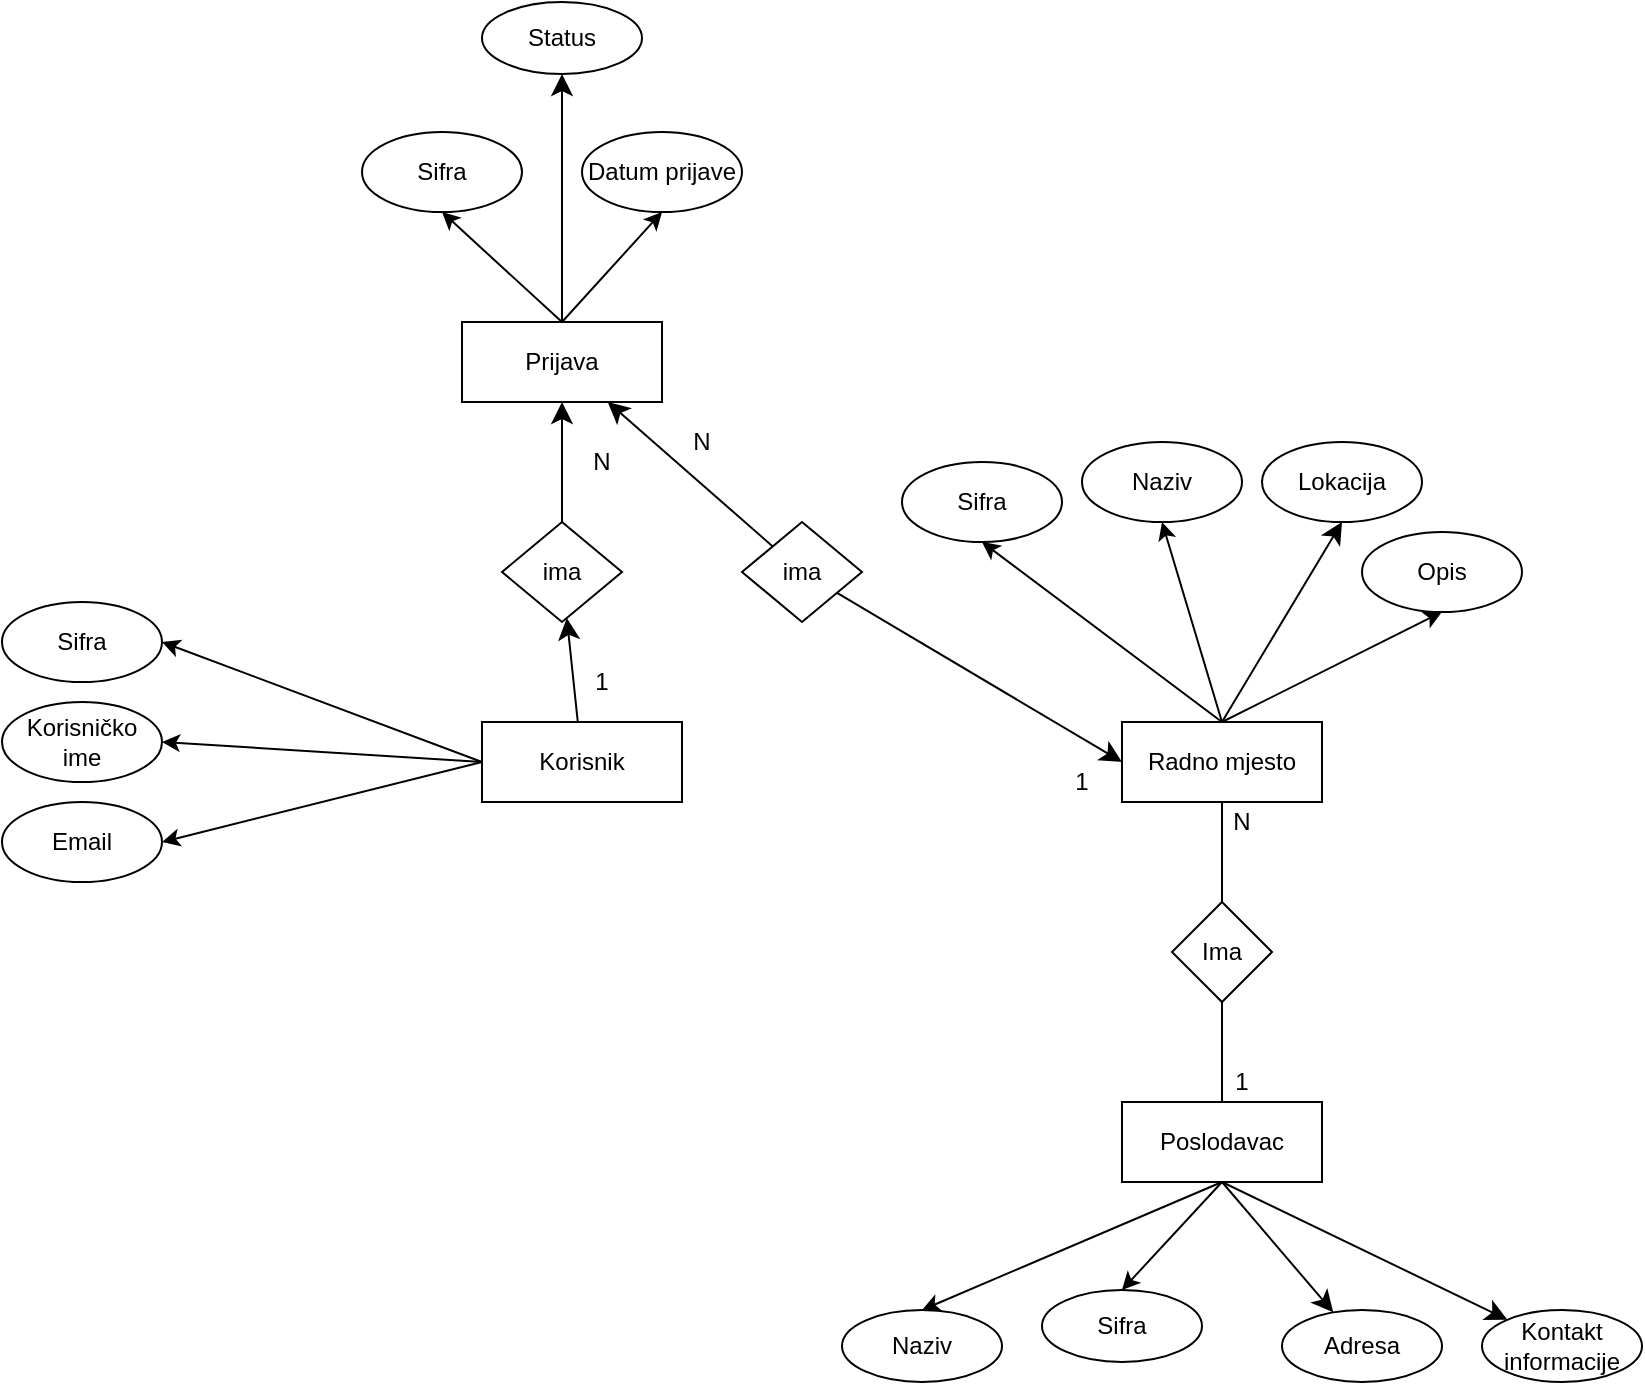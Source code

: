 <mxfile version="24.6.4" type="device">
  <diagram name="Page-1" id="9csiGRajn9hbeka8NCRL">
    <mxGraphModel dx="1456" dy="2024" grid="1" gridSize="10" guides="1" tooltips="1" connect="1" arrows="1" fold="1" page="1" pageScale="1" pageWidth="827" pageHeight="1169" math="0" shadow="0">
      <root>
        <mxCell id="0" />
        <mxCell id="1" parent="0" />
        <mxCell id="At3crt5vRcggLfKBgVWZ-295" style="edgeStyle=none;rounded=0;orthogonalLoop=1;jettySize=auto;html=1;exitX=0;exitY=0.25;exitDx=0;exitDy=0;entryX=1;entryY=0.5;entryDx=0;entryDy=0;" parent="1" target="At3crt5vRcggLfKBgVWZ-299" edge="1">
          <mxGeometry relative="1" as="geometry">
            <mxPoint x="150" y="320" as="sourcePoint" />
            <mxPoint x="-10" y="240" as="targetPoint" />
          </mxGeometry>
        </mxCell>
        <mxCell id="At3crt5vRcggLfKBgVWZ-296" style="edgeStyle=none;rounded=0;orthogonalLoop=1;jettySize=auto;html=1;exitX=0;exitY=0.25;exitDx=0;exitDy=0;entryX=1;entryY=0.5;entryDx=0;entryDy=0;" parent="1" target="At3crt5vRcggLfKBgVWZ-300" edge="1">
          <mxGeometry relative="1" as="geometry">
            <mxPoint x="150" y="320" as="sourcePoint" />
            <mxPoint x="-10" y="290" as="targetPoint" />
          </mxGeometry>
        </mxCell>
        <mxCell id="At3crt5vRcggLfKBgVWZ-297" style="edgeStyle=none;rounded=0;orthogonalLoop=1;jettySize=auto;html=1;exitX=0;exitY=0.25;exitDx=0;exitDy=0;entryX=1;entryY=0.5;entryDx=0;entryDy=0;" parent="1" target="At3crt5vRcggLfKBgVWZ-301" edge="1">
          <mxGeometry relative="1" as="geometry">
            <mxPoint x="150" y="320" as="sourcePoint" />
            <mxPoint x="-10" y="340" as="targetPoint" />
          </mxGeometry>
        </mxCell>
        <mxCell id="bd4QD1NhrBbxVst7JC30-13" style="edgeStyle=none;curved=1;rounded=0;orthogonalLoop=1;jettySize=auto;html=1;fontSize=12;startSize=8;endSize=8;" edge="1" parent="1" source="At3crt5vRcggLfKBgVWZ-298" target="bd4QD1NhrBbxVst7JC30-11">
          <mxGeometry relative="1" as="geometry" />
        </mxCell>
        <mxCell id="At3crt5vRcggLfKBgVWZ-298" value="Korisnik" style="rounded=0;whiteSpace=wrap;html=1;" parent="1" vertex="1">
          <mxGeometry x="150" y="300" width="100" height="40" as="geometry" />
        </mxCell>
        <mxCell id="At3crt5vRcggLfKBgVWZ-299" value="Sifra" style="ellipse;whiteSpace=wrap;html=1;" parent="1" vertex="1">
          <mxGeometry x="-90" y="240" width="80" height="40" as="geometry" />
        </mxCell>
        <mxCell id="At3crt5vRcggLfKBgVWZ-300" value="Korisničko ime" style="ellipse;whiteSpace=wrap;html=1;" parent="1" vertex="1">
          <mxGeometry x="-90" y="290" width="80" height="40" as="geometry" />
        </mxCell>
        <mxCell id="At3crt5vRcggLfKBgVWZ-301" value="Email" style="ellipse;whiteSpace=wrap;html=1;" parent="1" vertex="1">
          <mxGeometry x="-90" y="340" width="80" height="40" as="geometry" />
        </mxCell>
        <mxCell id="bd4QD1NhrBbxVst7JC30-17" style="edgeStyle=none;curved=1;rounded=0;orthogonalLoop=1;jettySize=auto;html=1;fontSize=12;startSize=8;endSize=8;" edge="1" parent="1" source="At3crt5vRcggLfKBgVWZ-302" target="At3crt5vRcggLfKBgVWZ-356">
          <mxGeometry relative="1" as="geometry" />
        </mxCell>
        <mxCell id="bd4QD1NhrBbxVst7JC30-19" style="edgeStyle=none;curved=1;rounded=0;orthogonalLoop=1;jettySize=auto;html=1;entryX=0;entryY=0.5;entryDx=0;entryDy=0;fontSize=12;startSize=8;endSize=8;" edge="1" parent="1" source="At3crt5vRcggLfKBgVWZ-302" target="At3crt5vRcggLfKBgVWZ-310">
          <mxGeometry relative="1" as="geometry" />
        </mxCell>
        <mxCell id="At3crt5vRcggLfKBgVWZ-302" value="ima" style="rhombus;whiteSpace=wrap;html=1;" parent="1" vertex="1">
          <mxGeometry x="280" y="200" width="60" height="50" as="geometry" />
        </mxCell>
        <mxCell id="At3crt5vRcggLfKBgVWZ-306" style="edgeStyle=none;rounded=0;orthogonalLoop=1;jettySize=auto;html=1;exitX=0.5;exitY=0;exitDx=0;exitDy=0;entryX=0.5;entryY=1;entryDx=0;entryDy=0;" parent="1" source="At3crt5vRcggLfKBgVWZ-310" target="At3crt5vRcggLfKBgVWZ-323" edge="1">
          <mxGeometry relative="1" as="geometry" />
        </mxCell>
        <mxCell id="At3crt5vRcggLfKBgVWZ-307" style="edgeStyle=none;rounded=0;orthogonalLoop=1;jettySize=auto;html=1;exitX=0.5;exitY=0;exitDx=0;exitDy=0;entryX=0.5;entryY=1;entryDx=0;entryDy=0;" parent="1" source="At3crt5vRcggLfKBgVWZ-310" target="At3crt5vRcggLfKBgVWZ-324" edge="1">
          <mxGeometry relative="1" as="geometry" />
        </mxCell>
        <mxCell id="At3crt5vRcggLfKBgVWZ-308" style="edgeStyle=none;rounded=0;orthogonalLoop=1;jettySize=auto;html=1;exitX=0.5;exitY=0;exitDx=0;exitDy=0;entryX=0.5;entryY=1;entryDx=0;entryDy=0;" parent="1" source="At3crt5vRcggLfKBgVWZ-310" target="At3crt5vRcggLfKBgVWZ-325" edge="1">
          <mxGeometry relative="1" as="geometry" />
        </mxCell>
        <mxCell id="bd4QD1NhrBbxVst7JC30-2" style="edgeStyle=none;curved=1;rounded=0;orthogonalLoop=1;jettySize=auto;html=1;exitX=0.5;exitY=0;exitDx=0;exitDy=0;entryX=0.5;entryY=1;entryDx=0;entryDy=0;fontSize=12;startSize=8;endSize=8;" edge="1" parent="1" source="At3crt5vRcggLfKBgVWZ-310" target="bd4QD1NhrBbxVst7JC30-1">
          <mxGeometry relative="1" as="geometry" />
        </mxCell>
        <mxCell id="At3crt5vRcggLfKBgVWZ-310" value="Radno mjesto" style="rounded=0;whiteSpace=wrap;html=1;" parent="1" vertex="1">
          <mxGeometry x="470" y="300" width="100" height="40" as="geometry" />
        </mxCell>
        <mxCell id="At3crt5vRcggLfKBgVWZ-312" style="edgeStyle=none;rounded=0;orthogonalLoop=1;jettySize=auto;html=1;exitX=0.5;exitY=1;exitDx=0;exitDy=0;entryX=0.5;entryY=0;entryDx=0;entryDy=0;" parent="1" source="At3crt5vRcggLfKBgVWZ-314" target="At3crt5vRcggLfKBgVWZ-321" edge="1">
          <mxGeometry relative="1" as="geometry" />
        </mxCell>
        <mxCell id="At3crt5vRcggLfKBgVWZ-313" style="edgeStyle=none;rounded=0;orthogonalLoop=1;jettySize=auto;html=1;exitX=0.5;exitY=1;exitDx=0;exitDy=0;entryX=0.5;entryY=0;entryDx=0;entryDy=0;" parent="1" source="At3crt5vRcggLfKBgVWZ-314" target="At3crt5vRcggLfKBgVWZ-322" edge="1">
          <mxGeometry relative="1" as="geometry" />
        </mxCell>
        <mxCell id="bd4QD1NhrBbxVst7JC30-4" style="edgeStyle=none;curved=1;rounded=0;orthogonalLoop=1;jettySize=auto;html=1;fontSize=12;startSize=8;endSize=8;exitX=0.5;exitY=1;exitDx=0;exitDy=0;" edge="1" parent="1" source="At3crt5vRcggLfKBgVWZ-314" target="bd4QD1NhrBbxVst7JC30-3">
          <mxGeometry relative="1" as="geometry" />
        </mxCell>
        <mxCell id="bd4QD1NhrBbxVst7JC30-8" style="edgeStyle=none;curved=1;rounded=0;orthogonalLoop=1;jettySize=auto;html=1;exitX=0.5;exitY=1;exitDx=0;exitDy=0;fontSize=12;startSize=8;endSize=8;" edge="1" parent="1" source="At3crt5vRcggLfKBgVWZ-314" target="bd4QD1NhrBbxVst7JC30-5">
          <mxGeometry relative="1" as="geometry" />
        </mxCell>
        <mxCell id="At3crt5vRcggLfKBgVWZ-314" value="Poslodavac" style="rounded=0;whiteSpace=wrap;html=1;" parent="1" vertex="1">
          <mxGeometry x="470" y="490" width="100" height="40" as="geometry" />
        </mxCell>
        <mxCell id="At3crt5vRcggLfKBgVWZ-315" value="Ima" style="rhombus;whiteSpace=wrap;html=1;" parent="1" vertex="1">
          <mxGeometry x="495" y="390" width="50" height="50" as="geometry" />
        </mxCell>
        <mxCell id="At3crt5vRcggLfKBgVWZ-316" value="" style="endArrow=none;html=1;rounded=0;exitX=0.5;exitY=1;exitDx=0;exitDy=0;entryX=0.5;entryY=0;entryDx=0;entryDy=0;" parent="1" source="At3crt5vRcggLfKBgVWZ-310" target="At3crt5vRcggLfKBgVWZ-315" edge="1">
          <mxGeometry width="50" height="50" relative="1" as="geometry">
            <mxPoint x="600" y="410" as="sourcePoint" />
            <mxPoint x="650" y="360" as="targetPoint" />
          </mxGeometry>
        </mxCell>
        <mxCell id="At3crt5vRcggLfKBgVWZ-317" value="" style="endArrow=none;html=1;rounded=0;exitX=0.5;exitY=1;exitDx=0;exitDy=0;" parent="1" source="At3crt5vRcggLfKBgVWZ-315" target="At3crt5vRcggLfKBgVWZ-314" edge="1">
          <mxGeometry width="50" height="50" relative="1" as="geometry">
            <mxPoint x="600" y="410" as="sourcePoint" />
            <mxPoint x="650" y="360" as="targetPoint" />
          </mxGeometry>
        </mxCell>
        <mxCell id="At3crt5vRcggLfKBgVWZ-318" value="1" style="text;html=1;strokeColor=none;fillColor=none;align=center;verticalAlign=middle;whiteSpace=wrap;rounded=0;" parent="1" vertex="1">
          <mxGeometry x="510" y="470" width="40" height="20" as="geometry" />
        </mxCell>
        <mxCell id="At3crt5vRcggLfKBgVWZ-319" value="N" style="text;html=1;strokeColor=none;fillColor=none;align=center;verticalAlign=middle;whiteSpace=wrap;rounded=0;" parent="1" vertex="1">
          <mxGeometry x="510" y="340" width="40" height="20" as="geometry" />
        </mxCell>
        <mxCell id="At3crt5vRcggLfKBgVWZ-321" value="Sifra" style="ellipse;whiteSpace=wrap;html=1;" parent="1" vertex="1">
          <mxGeometry x="430" y="584" width="80" height="36" as="geometry" />
        </mxCell>
        <mxCell id="At3crt5vRcggLfKBgVWZ-322" value="Naziv" style="ellipse;whiteSpace=wrap;html=1;" parent="1" vertex="1">
          <mxGeometry x="330" y="594" width="80" height="36" as="geometry" />
        </mxCell>
        <mxCell id="At3crt5vRcggLfKBgVWZ-323" value="Sifra" style="ellipse;whiteSpace=wrap;html=1;" parent="1" vertex="1">
          <mxGeometry x="360" y="170" width="80" height="40" as="geometry" />
        </mxCell>
        <mxCell id="At3crt5vRcggLfKBgVWZ-324" value="Naziv" style="ellipse;whiteSpace=wrap;html=1;" parent="1" vertex="1">
          <mxGeometry x="450" y="160" width="80" height="40" as="geometry" />
        </mxCell>
        <mxCell id="At3crt5vRcggLfKBgVWZ-325" value="Opis" style="ellipse;whiteSpace=wrap;html=1;" parent="1" vertex="1">
          <mxGeometry x="590" y="205" width="80" height="40" as="geometry" />
        </mxCell>
        <mxCell id="bd4QD1NhrBbxVst7JC30-10" style="edgeStyle=none;curved=1;rounded=0;orthogonalLoop=1;jettySize=auto;html=1;fontSize=12;startSize=8;endSize=8;" edge="1" parent="1" source="At3crt5vRcggLfKBgVWZ-356" target="bd4QD1NhrBbxVst7JC30-9">
          <mxGeometry relative="1" as="geometry" />
        </mxCell>
        <mxCell id="At3crt5vRcggLfKBgVWZ-356" value="Prijava" style="rounded=0;whiteSpace=wrap;html=1;" parent="1" vertex="1">
          <mxGeometry x="140" y="100" width="100" height="40" as="geometry" />
        </mxCell>
        <mxCell id="At3crt5vRcggLfKBgVWZ-366" style="edgeStyle=none;rounded=0;orthogonalLoop=1;jettySize=auto;html=1;entryX=0.5;entryY=1;entryDx=0;entryDy=0;exitX=0.5;exitY=0;exitDx=0;exitDy=0;" parent="1" source="At3crt5vRcggLfKBgVWZ-356" target="At3crt5vRcggLfKBgVWZ-367" edge="1">
          <mxGeometry relative="1" as="geometry">
            <mxPoint x="170" y="100" as="sourcePoint" />
          </mxGeometry>
        </mxCell>
        <mxCell id="At3crt5vRcggLfKBgVWZ-367" value="Sifra" style="ellipse;whiteSpace=wrap;html=1;" parent="1" vertex="1">
          <mxGeometry x="90" y="5" width="80" height="40" as="geometry" />
        </mxCell>
        <mxCell id="At3crt5vRcggLfKBgVWZ-368" style="edgeStyle=none;rounded=0;orthogonalLoop=1;jettySize=auto;html=1;entryX=0.5;entryY=1;entryDx=0;entryDy=0;" parent="1" target="At3crt5vRcggLfKBgVWZ-369" edge="1">
          <mxGeometry relative="1" as="geometry">
            <mxPoint x="190" y="100" as="sourcePoint" />
          </mxGeometry>
        </mxCell>
        <mxCell id="At3crt5vRcggLfKBgVWZ-369" value="Datum prijave" style="ellipse;whiteSpace=wrap;html=1;" parent="1" vertex="1">
          <mxGeometry x="200" y="5" width="80" height="40" as="geometry" />
        </mxCell>
        <mxCell id="bd4QD1NhrBbxVst7JC30-1" value="Lokacija" style="ellipse;whiteSpace=wrap;html=1;" vertex="1" parent="1">
          <mxGeometry x="540" y="160" width="80" height="40" as="geometry" />
        </mxCell>
        <mxCell id="bd4QD1NhrBbxVst7JC30-3" value="Adresa" style="ellipse;whiteSpace=wrap;html=1;" vertex="1" parent="1">
          <mxGeometry x="550" y="594" width="80" height="36" as="geometry" />
        </mxCell>
        <mxCell id="bd4QD1NhrBbxVst7JC30-5" value="Kontakt informacije" style="ellipse;whiteSpace=wrap;html=1;" vertex="1" parent="1">
          <mxGeometry x="650" y="594" width="80" height="36" as="geometry" />
        </mxCell>
        <mxCell id="bd4QD1NhrBbxVst7JC30-9" value="Status" style="ellipse;whiteSpace=wrap;html=1;" vertex="1" parent="1">
          <mxGeometry x="150" y="-60" width="80" height="36" as="geometry" />
        </mxCell>
        <mxCell id="bd4QD1NhrBbxVst7JC30-14" style="edgeStyle=none;curved=1;rounded=0;orthogonalLoop=1;jettySize=auto;html=1;fontSize=12;startSize=8;endSize=8;" edge="1" parent="1" source="bd4QD1NhrBbxVst7JC30-11" target="At3crt5vRcggLfKBgVWZ-356">
          <mxGeometry relative="1" as="geometry" />
        </mxCell>
        <mxCell id="bd4QD1NhrBbxVst7JC30-11" value="ima" style="rhombus;whiteSpace=wrap;html=1;" vertex="1" parent="1">
          <mxGeometry x="160" y="200" width="60" height="50" as="geometry" />
        </mxCell>
        <mxCell id="bd4QD1NhrBbxVst7JC30-15" value="1" style="text;html=1;strokeColor=none;fillColor=none;align=center;verticalAlign=middle;whiteSpace=wrap;rounded=0;" vertex="1" parent="1">
          <mxGeometry x="190" y="270" width="40" height="20" as="geometry" />
        </mxCell>
        <mxCell id="bd4QD1NhrBbxVst7JC30-16" value="N" style="text;html=1;strokeColor=none;fillColor=none;align=center;verticalAlign=middle;whiteSpace=wrap;rounded=0;" vertex="1" parent="1">
          <mxGeometry x="190" y="160" width="40" height="20" as="geometry" />
        </mxCell>
        <mxCell id="bd4QD1NhrBbxVst7JC30-20" value="1" style="text;html=1;strokeColor=none;fillColor=none;align=center;verticalAlign=middle;whiteSpace=wrap;rounded=0;" vertex="1" parent="1">
          <mxGeometry x="430" y="320" width="40" height="20" as="geometry" />
        </mxCell>
        <mxCell id="bd4QD1NhrBbxVst7JC30-23" value="N" style="text;html=1;strokeColor=none;fillColor=none;align=center;verticalAlign=middle;whiteSpace=wrap;rounded=0;" vertex="1" parent="1">
          <mxGeometry x="240" y="150" width="40" height="20" as="geometry" />
        </mxCell>
      </root>
    </mxGraphModel>
  </diagram>
</mxfile>
